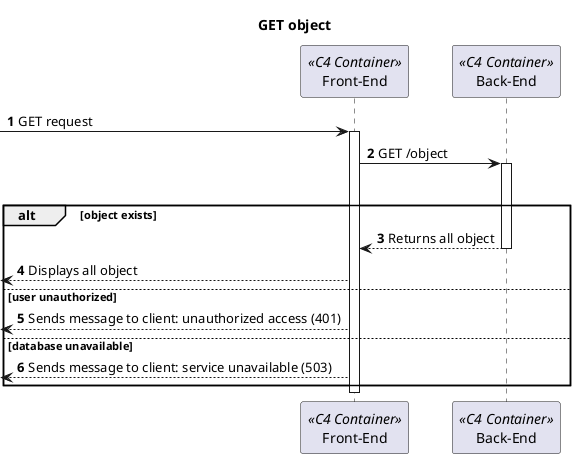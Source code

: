 @startuml Process View - Level 2

autonumber
skinparam packageStyle rect

title GET object

participant "Front-End" as FE <<C4 Container>>
participant "Back-End" as BE <<C4 Container>>

-> FE: GET request
activate FE
FE -> BE: GET /object
activate BE
alt user authorized

    alt object exists
        BE --> FE: Returns all object
        deactivate BE
        <-- FE: Displays all object
    
else user unauthorized

<-- FE: Sends message to client: unauthorized access (401)
else database unavailable
<-- FE: Sends message to client: service unavailable (503)
end alt
deactivate FE


@enduml